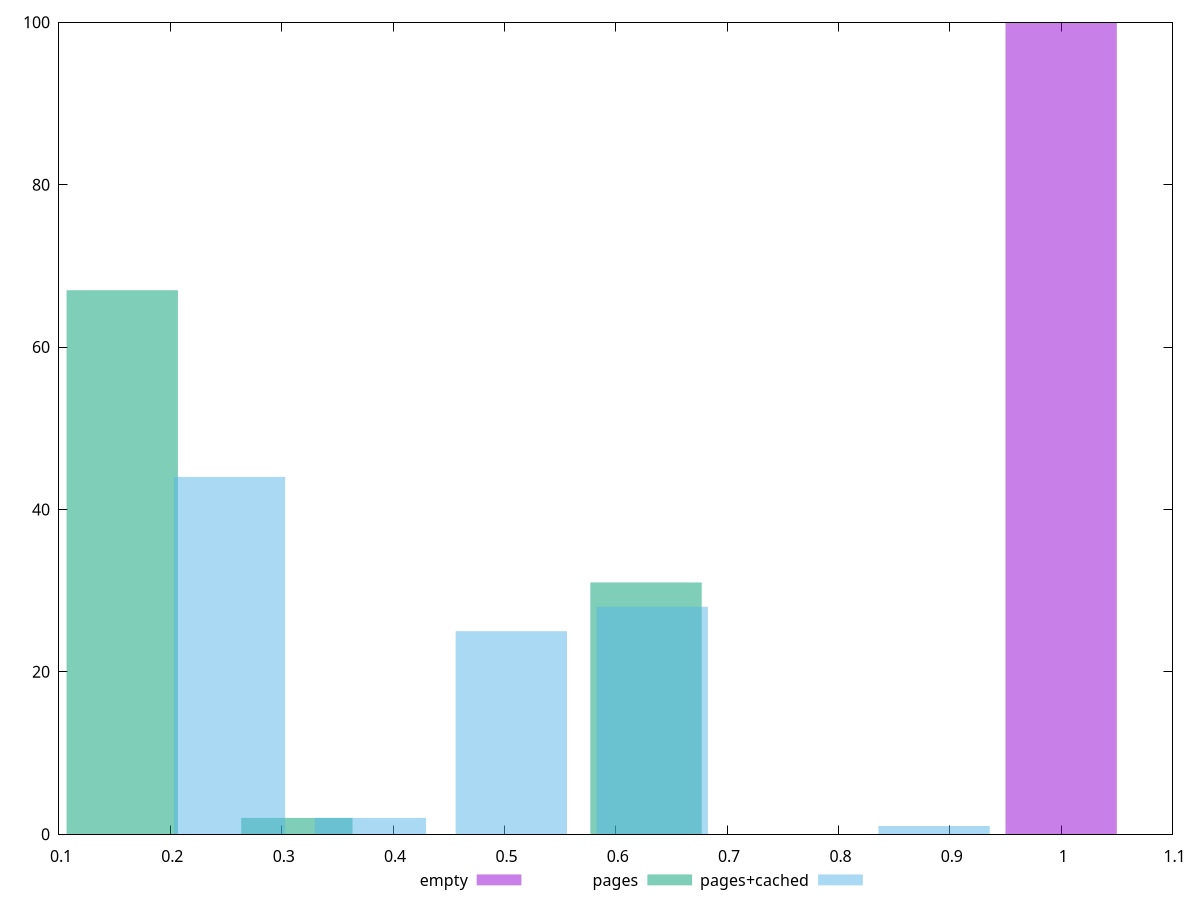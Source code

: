 $_empty <<EOF
1 100
EOF
$_pages <<EOF
0.3135945283560581 2
0.6271890567121162 31
0.15679726417802906 67
EOF
$_pagesCached <<EOF
0.3796631327377884 2
0.2531087551585256 44
0.632771887896314 28
0.5062175103170512 25
0.8858806430548396 1
EOF
set key outside below
set terminal pngcairo
set output "report_00004_2020-11-02T20-21-41.718Z/cumulative-layout-shift/cumulative-layout-shift_empty_pages_pages+cached+hist.png"
set boxwidth 0.1
set style fill transparent solid 0.5 noborder
set yrange [0:100]
plot $_empty title "empty" with boxes ,$_pages title "pages" with boxes ,$_pagesCached title "pages+cached" with boxes ,